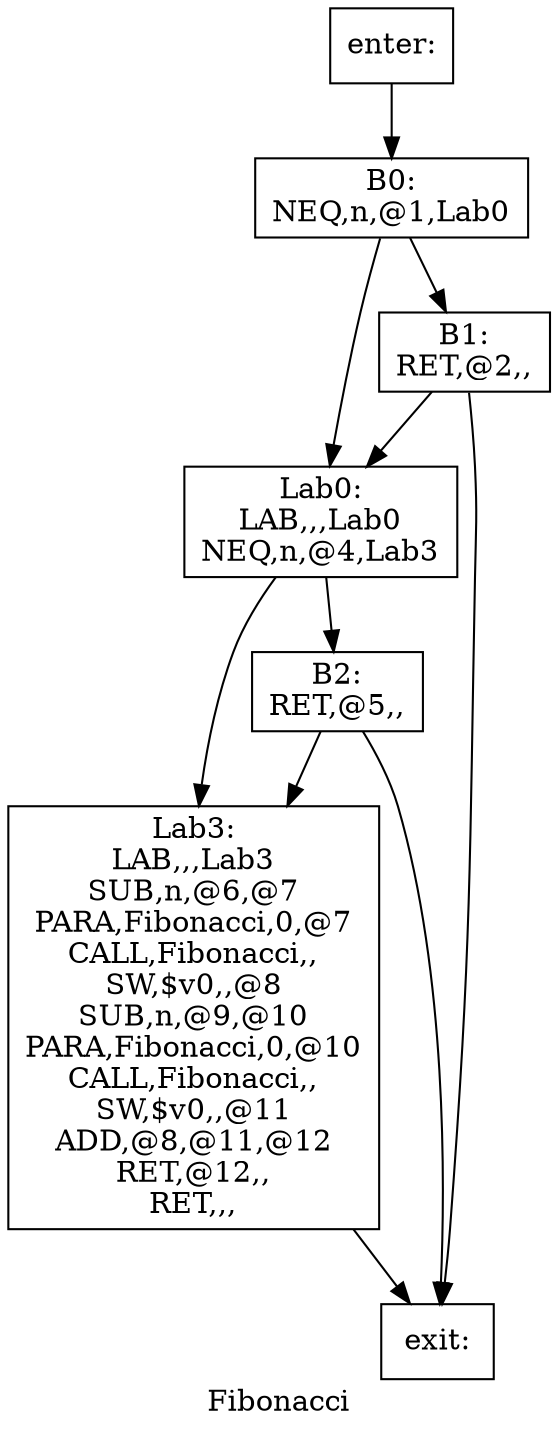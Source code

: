 digraph Fibonacci{
label =Fibonacci
B0[label="B0:\nNEQ,n,@1,Lab0\n" shape=box]
B1[label="B1:\nRET,@2,,\n" shape=box]
B2[label="B2:\nRET,@5,,\n" shape=box]
Lab0[label="Lab0:\nLAB,,,Lab0\nNEQ,n,@4,Lab3\n" shape=box]
Lab3[label="Lab3:\nLAB,,,Lab3\nSUB,n,@6,@7\nPARA,Fibonacci,0,@7\nCALL,Fibonacci,,\nSW,$v0,,@8\nSUB,n,@9,@10\nPARA,Fibonacci,0,@10\nCALL,Fibonacci,,\nSW,$v0,,@11\nADD,@8,@11,@12\nRET,@12,,\nRET,,,\n" shape=box]
enter[label="enter:\n" shape=box]
exit[label="exit:\n" shape=box]
B0->B1
B0->Lab0
B1->Lab0
B1->exit
B2->Lab3
B2->exit
Lab0->B2
Lab0->Lab3
Lab3->exit
enter->B0
}
